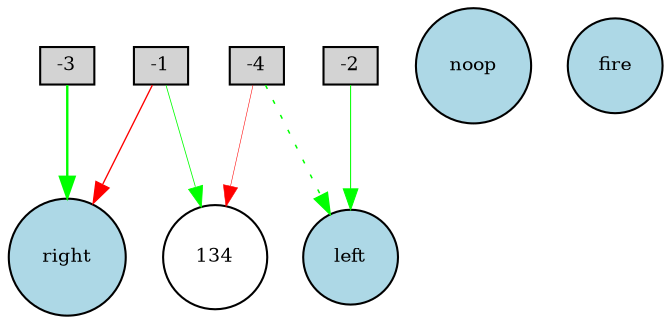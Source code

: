 digraph {
	node [fontsize=9 height=0.2 shape=circle width=0.2]
	-1 [fillcolor=lightgray shape=box style=filled]
	-2 [fillcolor=lightgray shape=box style=filled]
	-3 [fillcolor=lightgray shape=box style=filled]
	-4 [fillcolor=lightgray shape=box style=filled]
	noop [fillcolor=lightblue style=filled]
	fire [fillcolor=lightblue style=filled]
	right [fillcolor=lightblue style=filled]
	left [fillcolor=lightblue style=filled]
	134 [fillcolor=white style=filled]
	-1 -> right [color=red penwidth=0.6487339918056741 style=solid]
	-3 -> right [color=green penwidth=1.1529629800174994 style=solid]
	-4 -> left [color=green penwidth=0.7204394545199798 style=dotted]
	-2 -> left [color=green penwidth=0.49436865606091485 style=solid]
	-1 -> 134 [color=green penwidth=0.3847097262523913 style=solid]
	-4 -> 134 [color=red penwidth=0.25964459671692686 style=solid]
}

